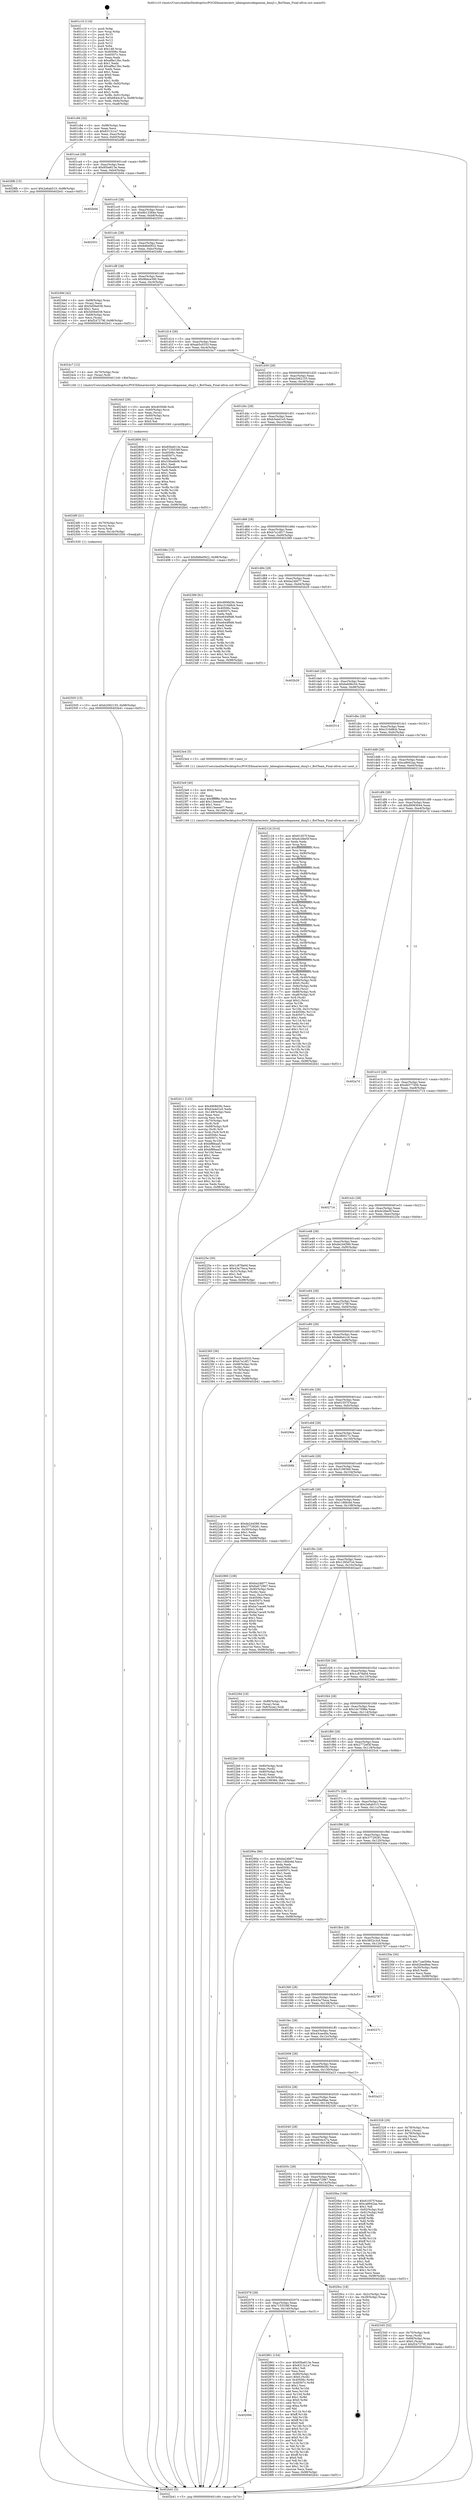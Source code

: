 digraph "0x401c10" {
  label = "0x401c10 (/mnt/c/Users/mathe/Desktop/tcc/POCII/binaries/extr_labenginecodegameai_dmq3.c_BotTeam_Final-ollvm.out::main(0))"
  labelloc = "t"
  node[shape=record]

  Entry [label="",width=0.3,height=0.3,shape=circle,fillcolor=black,style=filled]
  "0x401c84" [label="{
     0x401c84 [32]\l
     | [instrs]\l
     &nbsp;&nbsp;0x401c84 \<+6\>: mov -0x98(%rbp),%eax\l
     &nbsp;&nbsp;0x401c8a \<+2\>: mov %eax,%ecx\l
     &nbsp;&nbsp;0x401c8c \<+6\>: sub $0x8313c1a7,%ecx\l
     &nbsp;&nbsp;0x401c92 \<+6\>: mov %eax,-0xac(%rbp)\l
     &nbsp;&nbsp;0x401c98 \<+6\>: mov %ecx,-0xb0(%rbp)\l
     &nbsp;&nbsp;0x401c9e \<+6\>: je 00000000004028fb \<main+0xceb\>\l
  }"]
  "0x4028fb" [label="{
     0x4028fb [15]\l
     | [instrs]\l
     &nbsp;&nbsp;0x4028fb \<+10\>: movl $0x2a6ab515,-0x98(%rbp)\l
     &nbsp;&nbsp;0x402905 \<+5\>: jmp 0000000000402b41 \<main+0xf31\>\l
  }"]
  "0x401ca4" [label="{
     0x401ca4 [28]\l
     | [instrs]\l
     &nbsp;&nbsp;0x401ca4 \<+5\>: jmp 0000000000401ca9 \<main+0x99\>\l
     &nbsp;&nbsp;0x401ca9 \<+6\>: mov -0xac(%rbp),%eax\l
     &nbsp;&nbsp;0x401caf \<+5\>: sub $0x85be613e,%eax\l
     &nbsp;&nbsp;0x401cb4 \<+6\>: mov %eax,-0xb4(%rbp)\l
     &nbsp;&nbsp;0x401cba \<+6\>: je 0000000000402b0d \<main+0xefd\>\l
  }"]
  Exit [label="",width=0.3,height=0.3,shape=circle,fillcolor=black,style=filled,peripheries=2]
  "0x402b0d" [label="{
     0x402b0d\l
  }", style=dashed]
  "0x401cc0" [label="{
     0x401cc0 [28]\l
     | [instrs]\l
     &nbsp;&nbsp;0x401cc0 \<+5\>: jmp 0000000000401cc5 \<main+0xb5\>\l
     &nbsp;&nbsp;0x401cc5 \<+6\>: mov -0xac(%rbp),%eax\l
     &nbsp;&nbsp;0x401ccb \<+5\>: sub $0x8b13384e,%eax\l
     &nbsp;&nbsp;0x401cd0 \<+6\>: mov %eax,-0xb8(%rbp)\l
     &nbsp;&nbsp;0x401cd6 \<+6\>: je 0000000000402551 \<main+0x941\>\l
  }"]
  "0x402094" [label="{
     0x402094\l
  }", style=dashed]
  "0x402551" [label="{
     0x402551\l
  }", style=dashed]
  "0x401cdc" [label="{
     0x401cdc [28]\l
     | [instrs]\l
     &nbsp;&nbsp;0x401cdc \<+5\>: jmp 0000000000401ce1 \<main+0xd1\>\l
     &nbsp;&nbsp;0x401ce1 \<+6\>: mov -0xac(%rbp),%eax\l
     &nbsp;&nbsp;0x401ce7 \<+5\>: sub $0x8d6e0922,%eax\l
     &nbsp;&nbsp;0x401cec \<+6\>: mov %eax,-0xbc(%rbp)\l
     &nbsp;&nbsp;0x401cf2 \<+6\>: je 000000000040249d \<main+0x88d\>\l
  }"]
  "0x402861" [label="{
     0x402861 [154]\l
     | [instrs]\l
     &nbsp;&nbsp;0x402861 \<+5\>: mov $0x85be613e,%eax\l
     &nbsp;&nbsp;0x402866 \<+5\>: mov $0x8313c1a7,%ecx\l
     &nbsp;&nbsp;0x40286b \<+2\>: mov $0x1,%dl\l
     &nbsp;&nbsp;0x40286d \<+2\>: xor %esi,%esi\l
     &nbsp;&nbsp;0x40286f \<+7\>: mov -0x90(%rbp),%rdi\l
     &nbsp;&nbsp;0x402876 \<+6\>: movl $0x0,(%rdi)\l
     &nbsp;&nbsp;0x40287c \<+8\>: mov 0x40506c,%r8d\l
     &nbsp;&nbsp;0x402884 \<+8\>: mov 0x40507c,%r9d\l
     &nbsp;&nbsp;0x40288c \<+3\>: sub $0x1,%esi\l
     &nbsp;&nbsp;0x40288f \<+3\>: mov %r8d,%r10d\l
     &nbsp;&nbsp;0x402892 \<+3\>: add %esi,%r10d\l
     &nbsp;&nbsp;0x402895 \<+4\>: imul %r10d,%r8d\l
     &nbsp;&nbsp;0x402899 \<+4\>: and $0x1,%r8d\l
     &nbsp;&nbsp;0x40289d \<+4\>: cmp $0x0,%r8d\l
     &nbsp;&nbsp;0x4028a1 \<+4\>: sete %r11b\l
     &nbsp;&nbsp;0x4028a5 \<+4\>: cmp $0xa,%r9d\l
     &nbsp;&nbsp;0x4028a9 \<+3\>: setl %bl\l
     &nbsp;&nbsp;0x4028ac \<+3\>: mov %r11b,%r14b\l
     &nbsp;&nbsp;0x4028af \<+4\>: xor $0xff,%r14b\l
     &nbsp;&nbsp;0x4028b3 \<+3\>: mov %bl,%r15b\l
     &nbsp;&nbsp;0x4028b6 \<+4\>: xor $0xff,%r15b\l
     &nbsp;&nbsp;0x4028ba \<+3\>: xor $0x0,%dl\l
     &nbsp;&nbsp;0x4028bd \<+3\>: mov %r14b,%r12b\l
     &nbsp;&nbsp;0x4028c0 \<+4\>: and $0x0,%r12b\l
     &nbsp;&nbsp;0x4028c4 \<+3\>: and %dl,%r11b\l
     &nbsp;&nbsp;0x4028c7 \<+3\>: mov %r15b,%r13b\l
     &nbsp;&nbsp;0x4028ca \<+4\>: and $0x0,%r13b\l
     &nbsp;&nbsp;0x4028ce \<+2\>: and %dl,%bl\l
     &nbsp;&nbsp;0x4028d0 \<+3\>: or %r11b,%r12b\l
     &nbsp;&nbsp;0x4028d3 \<+3\>: or %bl,%r13b\l
     &nbsp;&nbsp;0x4028d6 \<+3\>: xor %r13b,%r12b\l
     &nbsp;&nbsp;0x4028d9 \<+3\>: or %r15b,%r14b\l
     &nbsp;&nbsp;0x4028dc \<+4\>: xor $0xff,%r14b\l
     &nbsp;&nbsp;0x4028e0 \<+3\>: or $0x0,%dl\l
     &nbsp;&nbsp;0x4028e3 \<+3\>: and %dl,%r14b\l
     &nbsp;&nbsp;0x4028e6 \<+3\>: or %r14b,%r12b\l
     &nbsp;&nbsp;0x4028e9 \<+4\>: test $0x1,%r12b\l
     &nbsp;&nbsp;0x4028ed \<+3\>: cmovne %ecx,%eax\l
     &nbsp;&nbsp;0x4028f0 \<+6\>: mov %eax,-0x98(%rbp)\l
     &nbsp;&nbsp;0x4028f6 \<+5\>: jmp 0000000000402b41 \<main+0xf31\>\l
  }"]
  "0x40249d" [label="{
     0x40249d [42]\l
     | [instrs]\l
     &nbsp;&nbsp;0x40249d \<+4\>: mov -0x68(%rbp),%rax\l
     &nbsp;&nbsp;0x4024a1 \<+2\>: mov (%rax),%ecx\l
     &nbsp;&nbsp;0x4024a3 \<+6\>: add $0x5d56e038,%ecx\l
     &nbsp;&nbsp;0x4024a9 \<+3\>: add $0x1,%ecx\l
     &nbsp;&nbsp;0x4024ac \<+6\>: sub $0x5d56e038,%ecx\l
     &nbsp;&nbsp;0x4024b2 \<+4\>: mov -0x68(%rbp),%rax\l
     &nbsp;&nbsp;0x4024b6 \<+2\>: mov %ecx,(%rax)\l
     &nbsp;&nbsp;0x4024b8 \<+10\>: movl $0xf247279f,-0x98(%rbp)\l
     &nbsp;&nbsp;0x4024c2 \<+5\>: jmp 0000000000402b41 \<main+0xf31\>\l
  }"]
  "0x401cf8" [label="{
     0x401cf8 [28]\l
     | [instrs]\l
     &nbsp;&nbsp;0x401cf8 \<+5\>: jmp 0000000000401cfd \<main+0xed\>\l
     &nbsp;&nbsp;0x401cfd \<+6\>: mov -0xac(%rbp),%eax\l
     &nbsp;&nbsp;0x401d03 \<+5\>: sub $0x9bbce390,%eax\l
     &nbsp;&nbsp;0x401d08 \<+6\>: mov %eax,-0xc0(%rbp)\l
     &nbsp;&nbsp;0x401d0e \<+6\>: je 000000000040267c \<main+0xa6c\>\l
  }"]
  "0x402078" [label="{
     0x402078 [28]\l
     | [instrs]\l
     &nbsp;&nbsp;0x402078 \<+5\>: jmp 000000000040207d \<main+0x46d\>\l
     &nbsp;&nbsp;0x40207d \<+6\>: mov -0xac(%rbp),%eax\l
     &nbsp;&nbsp;0x402083 \<+5\>: sub $0x7155538f,%eax\l
     &nbsp;&nbsp;0x402088 \<+6\>: mov %eax,-0x140(%rbp)\l
     &nbsp;&nbsp;0x40208e \<+6\>: je 0000000000402861 \<main+0xc51\>\l
  }"]
  "0x40267c" [label="{
     0x40267c\l
  }", style=dashed]
  "0x401d14" [label="{
     0x401d14 [28]\l
     | [instrs]\l
     &nbsp;&nbsp;0x401d14 \<+5\>: jmp 0000000000401d19 \<main+0x109\>\l
     &nbsp;&nbsp;0x401d19 \<+6\>: mov -0xac(%rbp),%eax\l
     &nbsp;&nbsp;0x401d1f \<+5\>: sub $0xab5c0333,%eax\l
     &nbsp;&nbsp;0x401d24 \<+6\>: mov %eax,-0xc4(%rbp)\l
     &nbsp;&nbsp;0x401d2a \<+6\>: je 00000000004024c7 \<main+0x8b7\>\l
  }"]
  "0x4029cc" [label="{
     0x4029cc [18]\l
     | [instrs]\l
     &nbsp;&nbsp;0x4029cc \<+3\>: mov -0x2c(%rbp),%eax\l
     &nbsp;&nbsp;0x4029cf \<+4\>: lea -0x28(%rbp),%rsp\l
     &nbsp;&nbsp;0x4029d3 \<+1\>: pop %rbx\l
     &nbsp;&nbsp;0x4029d4 \<+2\>: pop %r12\l
     &nbsp;&nbsp;0x4029d6 \<+2\>: pop %r13\l
     &nbsp;&nbsp;0x4029d8 \<+2\>: pop %r14\l
     &nbsp;&nbsp;0x4029da \<+2\>: pop %r15\l
     &nbsp;&nbsp;0x4029dc \<+1\>: pop %rbp\l
     &nbsp;&nbsp;0x4029dd \<+1\>: ret\l
  }"]
  "0x4024c7" [label="{
     0x4024c7 [12]\l
     | [instrs]\l
     &nbsp;&nbsp;0x4024c7 \<+4\>: mov -0x70(%rbp),%rax\l
     &nbsp;&nbsp;0x4024cb \<+3\>: mov (%rax),%rdi\l
     &nbsp;&nbsp;0x4024ce \<+5\>: call 0000000000401240 \<BotTeam\>\l
     | [calls]\l
     &nbsp;&nbsp;0x401240 \{1\} (/mnt/c/Users/mathe/Desktop/tcc/POCII/binaries/extr_labenginecodegameai_dmq3.c_BotTeam_Final-ollvm.out::BotTeam)\l
  }"]
  "0x401d30" [label="{
     0x401d30 [28]\l
     | [instrs]\l
     &nbsp;&nbsp;0x401d30 \<+5\>: jmp 0000000000401d35 \<main+0x125\>\l
     &nbsp;&nbsp;0x401d35 \<+6\>: mov -0xac(%rbp),%eax\l
     &nbsp;&nbsp;0x401d3b \<+5\>: sub $0xb2062155,%eax\l
     &nbsp;&nbsp;0x401d40 \<+6\>: mov %eax,-0xc8(%rbp)\l
     &nbsp;&nbsp;0x401d46 \<+6\>: je 0000000000402806 \<main+0xbf6\>\l
  }"]
  "0x402505" [label="{
     0x402505 [15]\l
     | [instrs]\l
     &nbsp;&nbsp;0x402505 \<+10\>: movl $0xb2062155,-0x98(%rbp)\l
     &nbsp;&nbsp;0x40250f \<+5\>: jmp 0000000000402b41 \<main+0xf31\>\l
  }"]
  "0x402806" [label="{
     0x402806 [91]\l
     | [instrs]\l
     &nbsp;&nbsp;0x402806 \<+5\>: mov $0x85be613e,%eax\l
     &nbsp;&nbsp;0x40280b \<+5\>: mov $0x7155538f,%ecx\l
     &nbsp;&nbsp;0x402810 \<+7\>: mov 0x40506c,%edx\l
     &nbsp;&nbsp;0x402817 \<+7\>: mov 0x40507c,%esi\l
     &nbsp;&nbsp;0x40281e \<+2\>: mov %edx,%edi\l
     &nbsp;&nbsp;0x402820 \<+6\>: add $0x336a4b06,%edi\l
     &nbsp;&nbsp;0x402826 \<+3\>: sub $0x1,%edi\l
     &nbsp;&nbsp;0x402829 \<+6\>: sub $0x336a4b06,%edi\l
     &nbsp;&nbsp;0x40282f \<+3\>: imul %edi,%edx\l
     &nbsp;&nbsp;0x402832 \<+3\>: and $0x1,%edx\l
     &nbsp;&nbsp;0x402835 \<+3\>: cmp $0x0,%edx\l
     &nbsp;&nbsp;0x402838 \<+4\>: sete %r8b\l
     &nbsp;&nbsp;0x40283c \<+3\>: cmp $0xa,%esi\l
     &nbsp;&nbsp;0x40283f \<+4\>: setl %r9b\l
     &nbsp;&nbsp;0x402843 \<+3\>: mov %r8b,%r10b\l
     &nbsp;&nbsp;0x402846 \<+3\>: and %r9b,%r10b\l
     &nbsp;&nbsp;0x402849 \<+3\>: xor %r9b,%r8b\l
     &nbsp;&nbsp;0x40284c \<+3\>: or %r8b,%r10b\l
     &nbsp;&nbsp;0x40284f \<+4\>: test $0x1,%r10b\l
     &nbsp;&nbsp;0x402853 \<+3\>: cmovne %ecx,%eax\l
     &nbsp;&nbsp;0x402856 \<+6\>: mov %eax,-0x98(%rbp)\l
     &nbsp;&nbsp;0x40285c \<+5\>: jmp 0000000000402b41 \<main+0xf31\>\l
  }"]
  "0x401d4c" [label="{
     0x401d4c [28]\l
     | [instrs]\l
     &nbsp;&nbsp;0x401d4c \<+5\>: jmp 0000000000401d51 \<main+0x141\>\l
     &nbsp;&nbsp;0x401d51 \<+6\>: mov -0xac(%rbp),%eax\l
     &nbsp;&nbsp;0x401d57 \<+5\>: sub $0xb3a4d1e5,%eax\l
     &nbsp;&nbsp;0x401d5c \<+6\>: mov %eax,-0xcc(%rbp)\l
     &nbsp;&nbsp;0x401d62 \<+6\>: je 000000000040248e \<main+0x87e\>\l
  }"]
  "0x4024f0" [label="{
     0x4024f0 [21]\l
     | [instrs]\l
     &nbsp;&nbsp;0x4024f0 \<+4\>: mov -0x70(%rbp),%rcx\l
     &nbsp;&nbsp;0x4024f4 \<+3\>: mov (%rcx),%rcx\l
     &nbsp;&nbsp;0x4024f7 \<+3\>: mov %rcx,%rdi\l
     &nbsp;&nbsp;0x4024fa \<+6\>: mov %eax,-0x14c(%rbp)\l
     &nbsp;&nbsp;0x402500 \<+5\>: call 0000000000401030 \<free@plt\>\l
     | [calls]\l
     &nbsp;&nbsp;0x401030 \{1\} (unknown)\l
  }"]
  "0x40248e" [label="{
     0x40248e [15]\l
     | [instrs]\l
     &nbsp;&nbsp;0x40248e \<+10\>: movl $0x8d6e0922,-0x98(%rbp)\l
     &nbsp;&nbsp;0x402498 \<+5\>: jmp 0000000000402b41 \<main+0xf31\>\l
  }"]
  "0x401d68" [label="{
     0x401d68 [28]\l
     | [instrs]\l
     &nbsp;&nbsp;0x401d68 \<+5\>: jmp 0000000000401d6d \<main+0x15d\>\l
     &nbsp;&nbsp;0x401d6d \<+6\>: mov -0xac(%rbp),%eax\l
     &nbsp;&nbsp;0x401d73 \<+5\>: sub $0xb7a1df17,%eax\l
     &nbsp;&nbsp;0x401d78 \<+6\>: mov %eax,-0xd0(%rbp)\l
     &nbsp;&nbsp;0x401d7e \<+6\>: je 0000000000402389 \<main+0x779\>\l
  }"]
  "0x4024d3" [label="{
     0x4024d3 [29]\l
     | [instrs]\l
     &nbsp;&nbsp;0x4024d3 \<+10\>: movabs $0x4030d6,%rdi\l
     &nbsp;&nbsp;0x4024dd \<+4\>: mov -0x60(%rbp),%rcx\l
     &nbsp;&nbsp;0x4024e1 \<+2\>: mov %eax,(%rcx)\l
     &nbsp;&nbsp;0x4024e3 \<+4\>: mov -0x60(%rbp),%rcx\l
     &nbsp;&nbsp;0x4024e7 \<+2\>: mov (%rcx),%esi\l
     &nbsp;&nbsp;0x4024e9 \<+2\>: mov $0x0,%al\l
     &nbsp;&nbsp;0x4024eb \<+5\>: call 0000000000401040 \<printf@plt\>\l
     | [calls]\l
     &nbsp;&nbsp;0x401040 \{1\} (unknown)\l
  }"]
  "0x402389" [label="{
     0x402389 [91]\l
     | [instrs]\l
     &nbsp;&nbsp;0x402389 \<+5\>: mov $0x4908d3fc,%eax\l
     &nbsp;&nbsp;0x40238e \<+5\>: mov $0xc316d8cb,%ecx\l
     &nbsp;&nbsp;0x402393 \<+7\>: mov 0x40506c,%edx\l
     &nbsp;&nbsp;0x40239a \<+7\>: mov 0x40507c,%esi\l
     &nbsp;&nbsp;0x4023a1 \<+2\>: mov %edx,%edi\l
     &nbsp;&nbsp;0x4023a3 \<+6\>: sub $0xe644f9d6,%edi\l
     &nbsp;&nbsp;0x4023a9 \<+3\>: sub $0x1,%edi\l
     &nbsp;&nbsp;0x4023ac \<+6\>: add $0xe644f9d6,%edi\l
     &nbsp;&nbsp;0x4023b2 \<+3\>: imul %edi,%edx\l
     &nbsp;&nbsp;0x4023b5 \<+3\>: and $0x1,%edx\l
     &nbsp;&nbsp;0x4023b8 \<+3\>: cmp $0x0,%edx\l
     &nbsp;&nbsp;0x4023bb \<+4\>: sete %r8b\l
     &nbsp;&nbsp;0x4023bf \<+3\>: cmp $0xa,%esi\l
     &nbsp;&nbsp;0x4023c2 \<+4\>: setl %r9b\l
     &nbsp;&nbsp;0x4023c6 \<+3\>: mov %r8b,%r10b\l
     &nbsp;&nbsp;0x4023c9 \<+3\>: and %r9b,%r10b\l
     &nbsp;&nbsp;0x4023cc \<+3\>: xor %r9b,%r8b\l
     &nbsp;&nbsp;0x4023cf \<+3\>: or %r8b,%r10b\l
     &nbsp;&nbsp;0x4023d2 \<+4\>: test $0x1,%r10b\l
     &nbsp;&nbsp;0x4023d6 \<+3\>: cmovne %ecx,%eax\l
     &nbsp;&nbsp;0x4023d9 \<+6\>: mov %eax,-0x98(%rbp)\l
     &nbsp;&nbsp;0x4023df \<+5\>: jmp 0000000000402b41 \<main+0xf31\>\l
  }"]
  "0x401d84" [label="{
     0x401d84 [28]\l
     | [instrs]\l
     &nbsp;&nbsp;0x401d84 \<+5\>: jmp 0000000000401d89 \<main+0x179\>\l
     &nbsp;&nbsp;0x401d89 \<+6\>: mov -0xac(%rbp),%eax\l
     &nbsp;&nbsp;0x401d8f \<+5\>: sub $0xba24fd77,%eax\l
     &nbsp;&nbsp;0x401d94 \<+6\>: mov %eax,-0xd4(%rbp)\l
     &nbsp;&nbsp;0x401d9a \<+6\>: je 0000000000402b29 \<main+0xf19\>\l
  }"]
  "0x402411" [label="{
     0x402411 [125]\l
     | [instrs]\l
     &nbsp;&nbsp;0x402411 \<+5\>: mov $0x4908d3fc,%ecx\l
     &nbsp;&nbsp;0x402416 \<+5\>: mov $0xb3a4d1e5,%edx\l
     &nbsp;&nbsp;0x40241b \<+6\>: mov -0x148(%rbp),%esi\l
     &nbsp;&nbsp;0x402421 \<+3\>: imul %eax,%esi\l
     &nbsp;&nbsp;0x402424 \<+3\>: movslq %esi,%rdi\l
     &nbsp;&nbsp;0x402427 \<+4\>: mov -0x70(%rbp),%r8\l
     &nbsp;&nbsp;0x40242b \<+3\>: mov (%r8),%r8\l
     &nbsp;&nbsp;0x40242e \<+4\>: mov -0x68(%rbp),%r9\l
     &nbsp;&nbsp;0x402432 \<+3\>: movslq (%r9),%r9\l
     &nbsp;&nbsp;0x402435 \<+4\>: mov %rdi,(%r8,%r9,8)\l
     &nbsp;&nbsp;0x402439 \<+7\>: mov 0x40506c,%eax\l
     &nbsp;&nbsp;0x402440 \<+7\>: mov 0x40507c,%esi\l
     &nbsp;&nbsp;0x402447 \<+3\>: mov %eax,%r10d\l
     &nbsp;&nbsp;0x40244a \<+7\>: sub $0xbf8feaa5,%r10d\l
     &nbsp;&nbsp;0x402451 \<+4\>: sub $0x1,%r10d\l
     &nbsp;&nbsp;0x402455 \<+7\>: add $0xbf8feaa5,%r10d\l
     &nbsp;&nbsp;0x40245c \<+4\>: imul %r10d,%eax\l
     &nbsp;&nbsp;0x402460 \<+3\>: and $0x1,%eax\l
     &nbsp;&nbsp;0x402463 \<+3\>: cmp $0x0,%eax\l
     &nbsp;&nbsp;0x402466 \<+4\>: sete %r11b\l
     &nbsp;&nbsp;0x40246a \<+3\>: cmp $0xa,%esi\l
     &nbsp;&nbsp;0x40246d \<+3\>: setl %bl\l
     &nbsp;&nbsp;0x402470 \<+3\>: mov %r11b,%r14b\l
     &nbsp;&nbsp;0x402473 \<+3\>: and %bl,%r14b\l
     &nbsp;&nbsp;0x402476 \<+3\>: xor %bl,%r11b\l
     &nbsp;&nbsp;0x402479 \<+3\>: or %r11b,%r14b\l
     &nbsp;&nbsp;0x40247c \<+4\>: test $0x1,%r14b\l
     &nbsp;&nbsp;0x402480 \<+3\>: cmovne %edx,%ecx\l
     &nbsp;&nbsp;0x402483 \<+6\>: mov %ecx,-0x98(%rbp)\l
     &nbsp;&nbsp;0x402489 \<+5\>: jmp 0000000000402b41 \<main+0xf31\>\l
  }"]
  "0x402b29" [label="{
     0x402b29\l
  }", style=dashed]
  "0x401da0" [label="{
     0x401da0 [28]\l
     | [instrs]\l
     &nbsp;&nbsp;0x401da0 \<+5\>: jmp 0000000000401da5 \<main+0x195\>\l
     &nbsp;&nbsp;0x401da5 \<+6\>: mov -0xac(%rbp),%eax\l
     &nbsp;&nbsp;0x401dab \<+5\>: sub $0xbeb96c54,%eax\l
     &nbsp;&nbsp;0x401db0 \<+6\>: mov %eax,-0xd8(%rbp)\l
     &nbsp;&nbsp;0x401db6 \<+6\>: je 0000000000402514 \<main+0x904\>\l
  }"]
  "0x4023e9" [label="{
     0x4023e9 [40]\l
     | [instrs]\l
     &nbsp;&nbsp;0x4023e9 \<+5\>: mov $0x2,%ecx\l
     &nbsp;&nbsp;0x4023ee \<+1\>: cltd\l
     &nbsp;&nbsp;0x4023ef \<+2\>: idiv %ecx\l
     &nbsp;&nbsp;0x4023f1 \<+6\>: imul $0xfffffffe,%edx,%ecx\l
     &nbsp;&nbsp;0x4023f7 \<+6\>: add $0x13eeee07,%ecx\l
     &nbsp;&nbsp;0x4023fd \<+3\>: add $0x1,%ecx\l
     &nbsp;&nbsp;0x402400 \<+6\>: sub $0x13eeee07,%ecx\l
     &nbsp;&nbsp;0x402406 \<+6\>: mov %ecx,-0x148(%rbp)\l
     &nbsp;&nbsp;0x40240c \<+5\>: call 0000000000401160 \<next_i\>\l
     | [calls]\l
     &nbsp;&nbsp;0x401160 \{1\} (/mnt/c/Users/mathe/Desktop/tcc/POCII/binaries/extr_labenginecodegameai_dmq3.c_BotTeam_Final-ollvm.out::next_i)\l
  }"]
  "0x402514" [label="{
     0x402514\l
  }", style=dashed]
  "0x401dbc" [label="{
     0x401dbc [28]\l
     | [instrs]\l
     &nbsp;&nbsp;0x401dbc \<+5\>: jmp 0000000000401dc1 \<main+0x1b1\>\l
     &nbsp;&nbsp;0x401dc1 \<+6\>: mov -0xac(%rbp),%eax\l
     &nbsp;&nbsp;0x401dc7 \<+5\>: sub $0xc316d8cb,%eax\l
     &nbsp;&nbsp;0x401dcc \<+6\>: mov %eax,-0xdc(%rbp)\l
     &nbsp;&nbsp;0x401dd2 \<+6\>: je 00000000004023e4 \<main+0x7d4\>\l
  }"]
  "0x402345" [label="{
     0x402345 [32]\l
     | [instrs]\l
     &nbsp;&nbsp;0x402345 \<+4\>: mov -0x70(%rbp),%rdi\l
     &nbsp;&nbsp;0x402349 \<+3\>: mov %rax,(%rdi)\l
     &nbsp;&nbsp;0x40234c \<+4\>: mov -0x68(%rbp),%rax\l
     &nbsp;&nbsp;0x402350 \<+6\>: movl $0x0,(%rax)\l
     &nbsp;&nbsp;0x402356 \<+10\>: movl $0xf247279f,-0x98(%rbp)\l
     &nbsp;&nbsp;0x402360 \<+5\>: jmp 0000000000402b41 \<main+0xf31\>\l
  }"]
  "0x4023e4" [label="{
     0x4023e4 [5]\l
     | [instrs]\l
     &nbsp;&nbsp;0x4023e4 \<+5\>: call 0000000000401160 \<next_i\>\l
     | [calls]\l
     &nbsp;&nbsp;0x401160 \{1\} (/mnt/c/Users/mathe/Desktop/tcc/POCII/binaries/extr_labenginecodegameai_dmq3.c_BotTeam_Final-ollvm.out::next_i)\l
  }"]
  "0x401dd8" [label="{
     0x401dd8 [28]\l
     | [instrs]\l
     &nbsp;&nbsp;0x401dd8 \<+5\>: jmp 0000000000401ddd \<main+0x1cd\>\l
     &nbsp;&nbsp;0x401ddd \<+6\>: mov -0xac(%rbp),%eax\l
     &nbsp;&nbsp;0x401de3 \<+5\>: sub $0xca8942aa,%eax\l
     &nbsp;&nbsp;0x401de8 \<+6\>: mov %eax,-0xe0(%rbp)\l
     &nbsp;&nbsp;0x401dee \<+6\>: je 0000000000402124 \<main+0x514\>\l
  }"]
  "0x4022b0" [label="{
     0x4022b0 [30]\l
     | [instrs]\l
     &nbsp;&nbsp;0x4022b0 \<+4\>: mov -0x80(%rbp),%rdi\l
     &nbsp;&nbsp;0x4022b4 \<+2\>: mov %eax,(%rdi)\l
     &nbsp;&nbsp;0x4022b6 \<+4\>: mov -0x80(%rbp),%rdi\l
     &nbsp;&nbsp;0x4022ba \<+2\>: mov (%rdi),%eax\l
     &nbsp;&nbsp;0x4022bc \<+3\>: mov %eax,-0x30(%rbp)\l
     &nbsp;&nbsp;0x4022bf \<+10\>: movl $0x5199366,-0x98(%rbp)\l
     &nbsp;&nbsp;0x4022c9 \<+5\>: jmp 0000000000402b41 \<main+0xf31\>\l
  }"]
  "0x402124" [label="{
     0x402124 [314]\l
     | [instrs]\l
     &nbsp;&nbsp;0x402124 \<+5\>: mov $0x61057f,%eax\l
     &nbsp;&nbsp;0x402129 \<+5\>: mov $0xdc2fee5f,%ecx\l
     &nbsp;&nbsp;0x40212e \<+2\>: xor %edx,%edx\l
     &nbsp;&nbsp;0x402130 \<+3\>: mov %rsp,%rsi\l
     &nbsp;&nbsp;0x402133 \<+4\>: add $0xfffffffffffffff0,%rsi\l
     &nbsp;&nbsp;0x402137 \<+3\>: mov %rsi,%rsp\l
     &nbsp;&nbsp;0x40213a \<+7\>: mov %rsi,-0x90(%rbp)\l
     &nbsp;&nbsp;0x402141 \<+3\>: mov %rsp,%rsi\l
     &nbsp;&nbsp;0x402144 \<+4\>: add $0xfffffffffffffff0,%rsi\l
     &nbsp;&nbsp;0x402148 \<+3\>: mov %rsi,%rsp\l
     &nbsp;&nbsp;0x40214b \<+3\>: mov %rsp,%rdi\l
     &nbsp;&nbsp;0x40214e \<+4\>: add $0xfffffffffffffff0,%rdi\l
     &nbsp;&nbsp;0x402152 \<+3\>: mov %rdi,%rsp\l
     &nbsp;&nbsp;0x402155 \<+7\>: mov %rdi,-0x88(%rbp)\l
     &nbsp;&nbsp;0x40215c \<+3\>: mov %rsp,%rdi\l
     &nbsp;&nbsp;0x40215f \<+4\>: add $0xfffffffffffffff0,%rdi\l
     &nbsp;&nbsp;0x402163 \<+3\>: mov %rdi,%rsp\l
     &nbsp;&nbsp;0x402166 \<+4\>: mov %rdi,-0x80(%rbp)\l
     &nbsp;&nbsp;0x40216a \<+3\>: mov %rsp,%rdi\l
     &nbsp;&nbsp;0x40216d \<+4\>: add $0xfffffffffffffff0,%rdi\l
     &nbsp;&nbsp;0x402171 \<+3\>: mov %rdi,%rsp\l
     &nbsp;&nbsp;0x402174 \<+4\>: mov %rdi,-0x78(%rbp)\l
     &nbsp;&nbsp;0x402178 \<+3\>: mov %rsp,%rdi\l
     &nbsp;&nbsp;0x40217b \<+4\>: add $0xfffffffffffffff0,%rdi\l
     &nbsp;&nbsp;0x40217f \<+3\>: mov %rdi,%rsp\l
     &nbsp;&nbsp;0x402182 \<+4\>: mov %rdi,-0x70(%rbp)\l
     &nbsp;&nbsp;0x402186 \<+3\>: mov %rsp,%rdi\l
     &nbsp;&nbsp;0x402189 \<+4\>: add $0xfffffffffffffff0,%rdi\l
     &nbsp;&nbsp;0x40218d \<+3\>: mov %rdi,%rsp\l
     &nbsp;&nbsp;0x402190 \<+4\>: mov %rdi,-0x68(%rbp)\l
     &nbsp;&nbsp;0x402194 \<+3\>: mov %rsp,%rdi\l
     &nbsp;&nbsp;0x402197 \<+4\>: add $0xfffffffffffffff0,%rdi\l
     &nbsp;&nbsp;0x40219b \<+3\>: mov %rdi,%rsp\l
     &nbsp;&nbsp;0x40219e \<+4\>: mov %rdi,-0x60(%rbp)\l
     &nbsp;&nbsp;0x4021a2 \<+3\>: mov %rsp,%rdi\l
     &nbsp;&nbsp;0x4021a5 \<+4\>: add $0xfffffffffffffff0,%rdi\l
     &nbsp;&nbsp;0x4021a9 \<+3\>: mov %rdi,%rsp\l
     &nbsp;&nbsp;0x4021ac \<+4\>: mov %rdi,-0x58(%rbp)\l
     &nbsp;&nbsp;0x4021b0 \<+3\>: mov %rsp,%rdi\l
     &nbsp;&nbsp;0x4021b3 \<+4\>: add $0xfffffffffffffff0,%rdi\l
     &nbsp;&nbsp;0x4021b7 \<+3\>: mov %rdi,%rsp\l
     &nbsp;&nbsp;0x4021ba \<+4\>: mov %rdi,-0x50(%rbp)\l
     &nbsp;&nbsp;0x4021be \<+3\>: mov %rsp,%rdi\l
     &nbsp;&nbsp;0x4021c1 \<+4\>: add $0xfffffffffffffff0,%rdi\l
     &nbsp;&nbsp;0x4021c5 \<+3\>: mov %rdi,%rsp\l
     &nbsp;&nbsp;0x4021c8 \<+4\>: mov %rdi,-0x48(%rbp)\l
     &nbsp;&nbsp;0x4021cc \<+3\>: mov %rsp,%rdi\l
     &nbsp;&nbsp;0x4021cf \<+4\>: add $0xfffffffffffffff0,%rdi\l
     &nbsp;&nbsp;0x4021d3 \<+3\>: mov %rdi,%rsp\l
     &nbsp;&nbsp;0x4021d6 \<+4\>: mov %rdi,-0x40(%rbp)\l
     &nbsp;&nbsp;0x4021da \<+7\>: mov -0x90(%rbp),%rdi\l
     &nbsp;&nbsp;0x4021e1 \<+6\>: movl $0x0,(%rdi)\l
     &nbsp;&nbsp;0x4021e7 \<+7\>: mov -0x9c(%rbp),%r8d\l
     &nbsp;&nbsp;0x4021ee \<+3\>: mov %r8d,(%rsi)\l
     &nbsp;&nbsp;0x4021f1 \<+7\>: mov -0x88(%rbp),%rdi\l
     &nbsp;&nbsp;0x4021f8 \<+7\>: mov -0xa8(%rbp),%r9\l
     &nbsp;&nbsp;0x4021ff \<+3\>: mov %r9,(%rdi)\l
     &nbsp;&nbsp;0x402202 \<+3\>: cmpl $0x2,(%rsi)\l
     &nbsp;&nbsp;0x402205 \<+4\>: setne %r10b\l
     &nbsp;&nbsp;0x402209 \<+4\>: and $0x1,%r10b\l
     &nbsp;&nbsp;0x40220d \<+4\>: mov %r10b,-0x31(%rbp)\l
     &nbsp;&nbsp;0x402211 \<+8\>: mov 0x40506c,%r11d\l
     &nbsp;&nbsp;0x402219 \<+7\>: mov 0x40507c,%ebx\l
     &nbsp;&nbsp;0x402220 \<+3\>: sub $0x1,%edx\l
     &nbsp;&nbsp;0x402223 \<+3\>: mov %r11d,%r14d\l
     &nbsp;&nbsp;0x402226 \<+3\>: add %edx,%r14d\l
     &nbsp;&nbsp;0x402229 \<+4\>: imul %r14d,%r11d\l
     &nbsp;&nbsp;0x40222d \<+4\>: and $0x1,%r11d\l
     &nbsp;&nbsp;0x402231 \<+4\>: cmp $0x0,%r11d\l
     &nbsp;&nbsp;0x402235 \<+4\>: sete %r10b\l
     &nbsp;&nbsp;0x402239 \<+3\>: cmp $0xa,%ebx\l
     &nbsp;&nbsp;0x40223c \<+4\>: setl %r15b\l
     &nbsp;&nbsp;0x402240 \<+3\>: mov %r10b,%r12b\l
     &nbsp;&nbsp;0x402243 \<+3\>: and %r15b,%r12b\l
     &nbsp;&nbsp;0x402246 \<+3\>: xor %r15b,%r10b\l
     &nbsp;&nbsp;0x402249 \<+3\>: or %r10b,%r12b\l
     &nbsp;&nbsp;0x40224c \<+4\>: test $0x1,%r12b\l
     &nbsp;&nbsp;0x402250 \<+3\>: cmovne %ecx,%eax\l
     &nbsp;&nbsp;0x402253 \<+6\>: mov %eax,-0x98(%rbp)\l
     &nbsp;&nbsp;0x402259 \<+5\>: jmp 0000000000402b41 \<main+0xf31\>\l
  }"]
  "0x401df4" [label="{
     0x401df4 [28]\l
     | [instrs]\l
     &nbsp;&nbsp;0x401df4 \<+5\>: jmp 0000000000401df9 \<main+0x1e9\>\l
     &nbsp;&nbsp;0x401df9 \<+6\>: mov -0xac(%rbp),%eax\l
     &nbsp;&nbsp;0x401dff \<+5\>: sub $0xd9083644,%eax\l
     &nbsp;&nbsp;0x401e04 \<+6\>: mov %eax,-0xe4(%rbp)\l
     &nbsp;&nbsp;0x401e0a \<+6\>: je 0000000000402a7d \<main+0xe6d\>\l
  }"]
  "0x401c10" [label="{
     0x401c10 [116]\l
     | [instrs]\l
     &nbsp;&nbsp;0x401c10 \<+1\>: push %rbp\l
     &nbsp;&nbsp;0x401c11 \<+3\>: mov %rsp,%rbp\l
     &nbsp;&nbsp;0x401c14 \<+2\>: push %r15\l
     &nbsp;&nbsp;0x401c16 \<+2\>: push %r14\l
     &nbsp;&nbsp;0x401c18 \<+2\>: push %r13\l
     &nbsp;&nbsp;0x401c1a \<+2\>: push %r12\l
     &nbsp;&nbsp;0x401c1c \<+1\>: push %rbx\l
     &nbsp;&nbsp;0x401c1d \<+7\>: sub $0x148,%rsp\l
     &nbsp;&nbsp;0x401c24 \<+7\>: mov 0x40506c,%eax\l
     &nbsp;&nbsp;0x401c2b \<+7\>: mov 0x40507c,%ecx\l
     &nbsp;&nbsp;0x401c32 \<+2\>: mov %eax,%edx\l
     &nbsp;&nbsp;0x401c34 \<+6\>: sub $0xaf8a13bc,%edx\l
     &nbsp;&nbsp;0x401c3a \<+3\>: sub $0x1,%edx\l
     &nbsp;&nbsp;0x401c3d \<+6\>: add $0xaf8a13bc,%edx\l
     &nbsp;&nbsp;0x401c43 \<+3\>: imul %edx,%eax\l
     &nbsp;&nbsp;0x401c46 \<+3\>: and $0x1,%eax\l
     &nbsp;&nbsp;0x401c49 \<+3\>: cmp $0x0,%eax\l
     &nbsp;&nbsp;0x401c4c \<+4\>: sete %r8b\l
     &nbsp;&nbsp;0x401c50 \<+4\>: and $0x1,%r8b\l
     &nbsp;&nbsp;0x401c54 \<+7\>: mov %r8b,-0x92(%rbp)\l
     &nbsp;&nbsp;0x401c5b \<+3\>: cmp $0xa,%ecx\l
     &nbsp;&nbsp;0x401c5e \<+4\>: setl %r8b\l
     &nbsp;&nbsp;0x401c62 \<+4\>: and $0x1,%r8b\l
     &nbsp;&nbsp;0x401c66 \<+7\>: mov %r8b,-0x91(%rbp)\l
     &nbsp;&nbsp;0x401c6d \<+10\>: movl $0x6844c47a,-0x98(%rbp)\l
     &nbsp;&nbsp;0x401c77 \<+6\>: mov %edi,-0x9c(%rbp)\l
     &nbsp;&nbsp;0x401c7d \<+7\>: mov %rsi,-0xa8(%rbp)\l
  }"]
  "0x402a7d" [label="{
     0x402a7d\l
  }", style=dashed]
  "0x401e10" [label="{
     0x401e10 [28]\l
     | [instrs]\l
     &nbsp;&nbsp;0x401e10 \<+5\>: jmp 0000000000401e15 \<main+0x205\>\l
     &nbsp;&nbsp;0x401e15 \<+6\>: mov -0xac(%rbp),%eax\l
     &nbsp;&nbsp;0x401e1b \<+5\>: sub $0xdb577d56,%eax\l
     &nbsp;&nbsp;0x401e20 \<+6\>: mov %eax,-0xe8(%rbp)\l
     &nbsp;&nbsp;0x401e26 \<+6\>: je 0000000000402714 \<main+0xb04\>\l
  }"]
  "0x402b41" [label="{
     0x402b41 [5]\l
     | [instrs]\l
     &nbsp;&nbsp;0x402b41 \<+5\>: jmp 0000000000401c84 \<main+0x74\>\l
  }"]
  "0x402714" [label="{
     0x402714\l
  }", style=dashed]
  "0x401e2c" [label="{
     0x401e2c [28]\l
     | [instrs]\l
     &nbsp;&nbsp;0x401e2c \<+5\>: jmp 0000000000401e31 \<main+0x221\>\l
     &nbsp;&nbsp;0x401e31 \<+6\>: mov -0xac(%rbp),%eax\l
     &nbsp;&nbsp;0x401e37 \<+5\>: sub $0xdc2fee5f,%eax\l
     &nbsp;&nbsp;0x401e3c \<+6\>: mov %eax,-0xec(%rbp)\l
     &nbsp;&nbsp;0x401e42 \<+6\>: je 000000000040225e \<main+0x64e\>\l
  }"]
  "0x40205c" [label="{
     0x40205c [28]\l
     | [instrs]\l
     &nbsp;&nbsp;0x40205c \<+5\>: jmp 0000000000402061 \<main+0x451\>\l
     &nbsp;&nbsp;0x402061 \<+6\>: mov -0xac(%rbp),%eax\l
     &nbsp;&nbsp;0x402067 \<+5\>: sub $0x6a672967,%eax\l
     &nbsp;&nbsp;0x40206c \<+6\>: mov %eax,-0x13c(%rbp)\l
     &nbsp;&nbsp;0x402072 \<+6\>: je 00000000004029cc \<main+0xdbc\>\l
  }"]
  "0x40225e" [label="{
     0x40225e [30]\l
     | [instrs]\l
     &nbsp;&nbsp;0x40225e \<+5\>: mov $0x1c878a0d,%eax\l
     &nbsp;&nbsp;0x402263 \<+5\>: mov $0x43a75eca,%ecx\l
     &nbsp;&nbsp;0x402268 \<+3\>: mov -0x31(%rbp),%dl\l
     &nbsp;&nbsp;0x40226b \<+3\>: test $0x1,%dl\l
     &nbsp;&nbsp;0x40226e \<+3\>: cmovne %ecx,%eax\l
     &nbsp;&nbsp;0x402271 \<+6\>: mov %eax,-0x98(%rbp)\l
     &nbsp;&nbsp;0x402277 \<+5\>: jmp 0000000000402b41 \<main+0xf31\>\l
  }"]
  "0x401e48" [label="{
     0x401e48 [28]\l
     | [instrs]\l
     &nbsp;&nbsp;0x401e48 \<+5\>: jmp 0000000000401e4d \<main+0x23d\>\l
     &nbsp;&nbsp;0x401e4d \<+6\>: mov -0xac(%rbp),%eax\l
     &nbsp;&nbsp;0x401e53 \<+5\>: sub $0xde244589,%eax\l
     &nbsp;&nbsp;0x401e58 \<+6\>: mov %eax,-0xf0(%rbp)\l
     &nbsp;&nbsp;0x401e5e \<+6\>: je 00000000004022ec \<main+0x6dc\>\l
  }"]
  "0x4020ba" [label="{
     0x4020ba [106]\l
     | [instrs]\l
     &nbsp;&nbsp;0x4020ba \<+5\>: mov $0x61057f,%eax\l
     &nbsp;&nbsp;0x4020bf \<+5\>: mov $0xca8942aa,%ecx\l
     &nbsp;&nbsp;0x4020c4 \<+2\>: mov $0x1,%dl\l
     &nbsp;&nbsp;0x4020c6 \<+7\>: mov -0x92(%rbp),%sil\l
     &nbsp;&nbsp;0x4020cd \<+7\>: mov -0x91(%rbp),%dil\l
     &nbsp;&nbsp;0x4020d4 \<+3\>: mov %sil,%r8b\l
     &nbsp;&nbsp;0x4020d7 \<+4\>: xor $0xff,%r8b\l
     &nbsp;&nbsp;0x4020db \<+3\>: mov %dil,%r9b\l
     &nbsp;&nbsp;0x4020de \<+4\>: xor $0xff,%r9b\l
     &nbsp;&nbsp;0x4020e2 \<+3\>: xor $0x1,%dl\l
     &nbsp;&nbsp;0x4020e5 \<+3\>: mov %r8b,%r10b\l
     &nbsp;&nbsp;0x4020e8 \<+4\>: and $0xff,%r10b\l
     &nbsp;&nbsp;0x4020ec \<+3\>: and %dl,%sil\l
     &nbsp;&nbsp;0x4020ef \<+3\>: mov %r9b,%r11b\l
     &nbsp;&nbsp;0x4020f2 \<+4\>: and $0xff,%r11b\l
     &nbsp;&nbsp;0x4020f6 \<+3\>: and %dl,%dil\l
     &nbsp;&nbsp;0x4020f9 \<+3\>: or %sil,%r10b\l
     &nbsp;&nbsp;0x4020fc \<+3\>: or %dil,%r11b\l
     &nbsp;&nbsp;0x4020ff \<+3\>: xor %r11b,%r10b\l
     &nbsp;&nbsp;0x402102 \<+3\>: or %r9b,%r8b\l
     &nbsp;&nbsp;0x402105 \<+4\>: xor $0xff,%r8b\l
     &nbsp;&nbsp;0x402109 \<+3\>: or $0x1,%dl\l
     &nbsp;&nbsp;0x40210c \<+3\>: and %dl,%r8b\l
     &nbsp;&nbsp;0x40210f \<+3\>: or %r8b,%r10b\l
     &nbsp;&nbsp;0x402112 \<+4\>: test $0x1,%r10b\l
     &nbsp;&nbsp;0x402116 \<+3\>: cmovne %ecx,%eax\l
     &nbsp;&nbsp;0x402119 \<+6\>: mov %eax,-0x98(%rbp)\l
     &nbsp;&nbsp;0x40211f \<+5\>: jmp 0000000000402b41 \<main+0xf31\>\l
  }"]
  "0x4022ec" [label="{
     0x4022ec\l
  }", style=dashed]
  "0x401e64" [label="{
     0x401e64 [28]\l
     | [instrs]\l
     &nbsp;&nbsp;0x401e64 \<+5\>: jmp 0000000000401e69 \<main+0x259\>\l
     &nbsp;&nbsp;0x401e69 \<+6\>: mov -0xac(%rbp),%eax\l
     &nbsp;&nbsp;0x401e6f \<+5\>: sub $0xf247279f,%eax\l
     &nbsp;&nbsp;0x401e74 \<+6\>: mov %eax,-0xf4(%rbp)\l
     &nbsp;&nbsp;0x401e7a \<+6\>: je 0000000000402365 \<main+0x755\>\l
  }"]
  "0x402040" [label="{
     0x402040 [28]\l
     | [instrs]\l
     &nbsp;&nbsp;0x402040 \<+5\>: jmp 0000000000402045 \<main+0x435\>\l
     &nbsp;&nbsp;0x402045 \<+6\>: mov -0xac(%rbp),%eax\l
     &nbsp;&nbsp;0x40204b \<+5\>: sub $0x6844c47a,%eax\l
     &nbsp;&nbsp;0x402050 \<+6\>: mov %eax,-0x138(%rbp)\l
     &nbsp;&nbsp;0x402056 \<+6\>: je 00000000004020ba \<main+0x4aa\>\l
  }"]
  "0x402365" [label="{
     0x402365 [36]\l
     | [instrs]\l
     &nbsp;&nbsp;0x402365 \<+5\>: mov $0xab5c0333,%eax\l
     &nbsp;&nbsp;0x40236a \<+5\>: mov $0xb7a1df17,%ecx\l
     &nbsp;&nbsp;0x40236f \<+4\>: mov -0x68(%rbp),%rdx\l
     &nbsp;&nbsp;0x402373 \<+2\>: mov (%rdx),%esi\l
     &nbsp;&nbsp;0x402375 \<+4\>: mov -0x78(%rbp),%rdx\l
     &nbsp;&nbsp;0x402379 \<+2\>: cmp (%rdx),%esi\l
     &nbsp;&nbsp;0x40237b \<+3\>: cmovl %ecx,%eax\l
     &nbsp;&nbsp;0x40237e \<+6\>: mov %eax,-0x98(%rbp)\l
     &nbsp;&nbsp;0x402384 \<+5\>: jmp 0000000000402b41 \<main+0xf31\>\l
  }"]
  "0x401e80" [label="{
     0x401e80 [28]\l
     | [instrs]\l
     &nbsp;&nbsp;0x401e80 \<+5\>: jmp 0000000000401e85 \<main+0x275\>\l
     &nbsp;&nbsp;0x401e85 \<+6\>: mov -0xac(%rbp),%eax\l
     &nbsp;&nbsp;0x401e8b \<+5\>: sub $0xfe6b41c9,%eax\l
     &nbsp;&nbsp;0x401e90 \<+6\>: mov %eax,-0xf8(%rbp)\l
     &nbsp;&nbsp;0x401e96 \<+6\>: je 00000000004027f2 \<main+0xbe2\>\l
  }"]
  "0x402328" [label="{
     0x402328 [29]\l
     | [instrs]\l
     &nbsp;&nbsp;0x402328 \<+4\>: mov -0x78(%rbp),%rax\l
     &nbsp;&nbsp;0x40232c \<+6\>: movl $0x1,(%rax)\l
     &nbsp;&nbsp;0x402332 \<+4\>: mov -0x78(%rbp),%rax\l
     &nbsp;&nbsp;0x402336 \<+3\>: movslq (%rax),%rax\l
     &nbsp;&nbsp;0x402339 \<+4\>: shl $0x3,%rax\l
     &nbsp;&nbsp;0x40233d \<+3\>: mov %rax,%rdi\l
     &nbsp;&nbsp;0x402340 \<+5\>: call 0000000000401050 \<malloc@plt\>\l
     | [calls]\l
     &nbsp;&nbsp;0x401050 \{1\} (unknown)\l
  }"]
  "0x4027f2" [label="{
     0x4027f2\l
  }", style=dashed]
  "0x401e9c" [label="{
     0x401e9c [28]\l
     | [instrs]\l
     &nbsp;&nbsp;0x401e9c \<+5\>: jmp 0000000000401ea1 \<main+0x291\>\l
     &nbsp;&nbsp;0x401ea1 \<+6\>: mov -0xac(%rbp),%eax\l
     &nbsp;&nbsp;0x401ea7 \<+5\>: sub $0x61057f,%eax\l
     &nbsp;&nbsp;0x401eac \<+6\>: mov %eax,-0xfc(%rbp)\l
     &nbsp;&nbsp;0x401eb2 \<+6\>: je 00000000004029de \<main+0xdce\>\l
  }"]
  "0x402024" [label="{
     0x402024 [28]\l
     | [instrs]\l
     &nbsp;&nbsp;0x402024 \<+5\>: jmp 0000000000402029 \<main+0x419\>\l
     &nbsp;&nbsp;0x402029 \<+6\>: mov -0xac(%rbp),%eax\l
     &nbsp;&nbsp;0x40202f \<+5\>: sub $0x62bed8ae,%eax\l
     &nbsp;&nbsp;0x402034 \<+6\>: mov %eax,-0x134(%rbp)\l
     &nbsp;&nbsp;0x40203a \<+6\>: je 0000000000402328 \<main+0x718\>\l
  }"]
  "0x4029de" [label="{
     0x4029de\l
  }", style=dashed]
  "0x401eb8" [label="{
     0x401eb8 [28]\l
     | [instrs]\l
     &nbsp;&nbsp;0x401eb8 \<+5\>: jmp 0000000000401ebd \<main+0x2ad\>\l
     &nbsp;&nbsp;0x401ebd \<+6\>: mov -0xac(%rbp),%eax\l
     &nbsp;&nbsp;0x401ec3 \<+5\>: sub $0x380517c,%eax\l
     &nbsp;&nbsp;0x401ec8 \<+6\>: mov %eax,-0x100(%rbp)\l
     &nbsp;&nbsp;0x401ece \<+6\>: je 000000000040268b \<main+0xa7b\>\l
  }"]
  "0x402a23" [label="{
     0x402a23\l
  }", style=dashed]
  "0x40268b" [label="{
     0x40268b\l
  }", style=dashed]
  "0x401ed4" [label="{
     0x401ed4 [28]\l
     | [instrs]\l
     &nbsp;&nbsp;0x401ed4 \<+5\>: jmp 0000000000401ed9 \<main+0x2c9\>\l
     &nbsp;&nbsp;0x401ed9 \<+6\>: mov -0xac(%rbp),%eax\l
     &nbsp;&nbsp;0x401edf \<+5\>: sub $0x5199366,%eax\l
     &nbsp;&nbsp;0x401ee4 \<+6\>: mov %eax,-0x104(%rbp)\l
     &nbsp;&nbsp;0x401eea \<+6\>: je 00000000004022ce \<main+0x6be\>\l
  }"]
  "0x402008" [label="{
     0x402008 [28]\l
     | [instrs]\l
     &nbsp;&nbsp;0x402008 \<+5\>: jmp 000000000040200d \<main+0x3fd\>\l
     &nbsp;&nbsp;0x40200d \<+6\>: mov -0xac(%rbp),%eax\l
     &nbsp;&nbsp;0x402013 \<+5\>: sub $0x4908d3fc,%eax\l
     &nbsp;&nbsp;0x402018 \<+6\>: mov %eax,-0x130(%rbp)\l
     &nbsp;&nbsp;0x40201e \<+6\>: je 0000000000402a23 \<main+0xe13\>\l
  }"]
  "0x4022ce" [label="{
     0x4022ce [30]\l
     | [instrs]\l
     &nbsp;&nbsp;0x4022ce \<+5\>: mov $0xde244589,%eax\l
     &nbsp;&nbsp;0x4022d3 \<+5\>: mov $0x37729281,%ecx\l
     &nbsp;&nbsp;0x4022d8 \<+3\>: mov -0x30(%rbp),%edx\l
     &nbsp;&nbsp;0x4022db \<+3\>: cmp $0x1,%edx\l
     &nbsp;&nbsp;0x4022de \<+3\>: cmovl %ecx,%eax\l
     &nbsp;&nbsp;0x4022e1 \<+6\>: mov %eax,-0x98(%rbp)\l
     &nbsp;&nbsp;0x4022e7 \<+5\>: jmp 0000000000402b41 \<main+0xf31\>\l
  }"]
  "0x401ef0" [label="{
     0x401ef0 [28]\l
     | [instrs]\l
     &nbsp;&nbsp;0x401ef0 \<+5\>: jmp 0000000000401ef5 \<main+0x2e5\>\l
     &nbsp;&nbsp;0x401ef5 \<+6\>: mov -0xac(%rbp),%eax\l
     &nbsp;&nbsp;0x401efb \<+5\>: sub $0x118fdc6d,%eax\l
     &nbsp;&nbsp;0x401f00 \<+6\>: mov %eax,-0x108(%rbp)\l
     &nbsp;&nbsp;0x401f06 \<+6\>: je 0000000000402960 \<main+0xd50\>\l
  }"]
  "0x402575" [label="{
     0x402575\l
  }", style=dashed]
  "0x402960" [label="{
     0x402960 [108]\l
     | [instrs]\l
     &nbsp;&nbsp;0x402960 \<+5\>: mov $0xba24fd77,%eax\l
     &nbsp;&nbsp;0x402965 \<+5\>: mov $0x6a672967,%ecx\l
     &nbsp;&nbsp;0x40296a \<+7\>: mov -0x90(%rbp),%rdx\l
     &nbsp;&nbsp;0x402971 \<+2\>: mov (%rdx),%esi\l
     &nbsp;&nbsp;0x402973 \<+3\>: mov %esi,-0x2c(%rbp)\l
     &nbsp;&nbsp;0x402976 \<+7\>: mov 0x40506c,%esi\l
     &nbsp;&nbsp;0x40297d \<+7\>: mov 0x40507c,%edi\l
     &nbsp;&nbsp;0x402984 \<+3\>: mov %esi,%r8d\l
     &nbsp;&nbsp;0x402987 \<+7\>: sub $0xba7cace9,%r8d\l
     &nbsp;&nbsp;0x40298e \<+4\>: sub $0x1,%r8d\l
     &nbsp;&nbsp;0x402992 \<+7\>: add $0xba7cace9,%r8d\l
     &nbsp;&nbsp;0x402999 \<+4\>: imul %r8d,%esi\l
     &nbsp;&nbsp;0x40299d \<+3\>: and $0x1,%esi\l
     &nbsp;&nbsp;0x4029a0 \<+3\>: cmp $0x0,%esi\l
     &nbsp;&nbsp;0x4029a3 \<+4\>: sete %r9b\l
     &nbsp;&nbsp;0x4029a7 \<+3\>: cmp $0xa,%edi\l
     &nbsp;&nbsp;0x4029aa \<+4\>: setl %r10b\l
     &nbsp;&nbsp;0x4029ae \<+3\>: mov %r9b,%r11b\l
     &nbsp;&nbsp;0x4029b1 \<+3\>: and %r10b,%r11b\l
     &nbsp;&nbsp;0x4029b4 \<+3\>: xor %r10b,%r9b\l
     &nbsp;&nbsp;0x4029b7 \<+3\>: or %r9b,%r11b\l
     &nbsp;&nbsp;0x4029ba \<+4\>: test $0x1,%r11b\l
     &nbsp;&nbsp;0x4029be \<+3\>: cmovne %ecx,%eax\l
     &nbsp;&nbsp;0x4029c1 \<+6\>: mov %eax,-0x98(%rbp)\l
     &nbsp;&nbsp;0x4029c7 \<+5\>: jmp 0000000000402b41 \<main+0xf31\>\l
  }"]
  "0x401f0c" [label="{
     0x401f0c [28]\l
     | [instrs]\l
     &nbsp;&nbsp;0x401f0c \<+5\>: jmp 0000000000401f11 \<main+0x301\>\l
     &nbsp;&nbsp;0x401f11 \<+6\>: mov -0xac(%rbp),%eax\l
     &nbsp;&nbsp;0x401f17 \<+5\>: sub $0x1285d7cd,%eax\l
     &nbsp;&nbsp;0x401f1c \<+6\>: mov %eax,-0x10c(%rbp)\l
     &nbsp;&nbsp;0x401f22 \<+6\>: je 0000000000402ae3 \<main+0xed3\>\l
  }"]
  "0x401fec" [label="{
     0x401fec [28]\l
     | [instrs]\l
     &nbsp;&nbsp;0x401fec \<+5\>: jmp 0000000000401ff1 \<main+0x3e1\>\l
     &nbsp;&nbsp;0x401ff1 \<+6\>: mov -0xac(%rbp),%eax\l
     &nbsp;&nbsp;0x401ff7 \<+5\>: sub $0x43cee40a,%eax\l
     &nbsp;&nbsp;0x401ffc \<+6\>: mov %eax,-0x12c(%rbp)\l
     &nbsp;&nbsp;0x402002 \<+6\>: je 0000000000402575 \<main+0x965\>\l
  }"]
  "0x402ae3" [label="{
     0x402ae3\l
  }", style=dashed]
  "0x401f28" [label="{
     0x401f28 [28]\l
     | [instrs]\l
     &nbsp;&nbsp;0x401f28 \<+5\>: jmp 0000000000401f2d \<main+0x31d\>\l
     &nbsp;&nbsp;0x401f2d \<+6\>: mov -0xac(%rbp),%eax\l
     &nbsp;&nbsp;0x401f33 \<+5\>: sub $0x1c878a0d,%eax\l
     &nbsp;&nbsp;0x401f38 \<+6\>: mov %eax,-0x110(%rbp)\l
     &nbsp;&nbsp;0x401f3e \<+6\>: je 000000000040229d \<main+0x68d\>\l
  }"]
  "0x40227c" [label="{
     0x40227c\l
  }", style=dashed]
  "0x40229d" [label="{
     0x40229d [19]\l
     | [instrs]\l
     &nbsp;&nbsp;0x40229d \<+7\>: mov -0x88(%rbp),%rax\l
     &nbsp;&nbsp;0x4022a4 \<+3\>: mov (%rax),%rax\l
     &nbsp;&nbsp;0x4022a7 \<+4\>: mov 0x8(%rax),%rdi\l
     &nbsp;&nbsp;0x4022ab \<+5\>: call 0000000000401060 \<atoi@plt\>\l
     | [calls]\l
     &nbsp;&nbsp;0x401060 \{1\} (unknown)\l
  }"]
  "0x401f44" [label="{
     0x401f44 [28]\l
     | [instrs]\l
     &nbsp;&nbsp;0x401f44 \<+5\>: jmp 0000000000401f49 \<main+0x339\>\l
     &nbsp;&nbsp;0x401f49 \<+6\>: mov -0xac(%rbp),%eax\l
     &nbsp;&nbsp;0x401f4f \<+5\>: sub $0x1dc7098a,%eax\l
     &nbsp;&nbsp;0x401f54 \<+6\>: mov %eax,-0x114(%rbp)\l
     &nbsp;&nbsp;0x401f5a \<+6\>: je 0000000000402796 \<main+0xb86\>\l
  }"]
  "0x401fd0" [label="{
     0x401fd0 [28]\l
     | [instrs]\l
     &nbsp;&nbsp;0x401fd0 \<+5\>: jmp 0000000000401fd5 \<main+0x3c5\>\l
     &nbsp;&nbsp;0x401fd5 \<+6\>: mov -0xac(%rbp),%eax\l
     &nbsp;&nbsp;0x401fdb \<+5\>: sub $0x43a75eca,%eax\l
     &nbsp;&nbsp;0x401fe0 \<+6\>: mov %eax,-0x128(%rbp)\l
     &nbsp;&nbsp;0x401fe6 \<+6\>: je 000000000040227c \<main+0x66c\>\l
  }"]
  "0x402796" [label="{
     0x402796\l
  }", style=dashed]
  "0x401f60" [label="{
     0x401f60 [28]\l
     | [instrs]\l
     &nbsp;&nbsp;0x401f60 \<+5\>: jmp 0000000000401f65 \<main+0x355\>\l
     &nbsp;&nbsp;0x401f65 \<+6\>: mov -0xac(%rbp),%eax\l
     &nbsp;&nbsp;0x401f6b \<+5\>: sub $0x2772ef3f,%eax\l
     &nbsp;&nbsp;0x401f70 \<+6\>: mov %eax,-0x118(%rbp)\l
     &nbsp;&nbsp;0x401f76 \<+6\>: je 00000000004025cb \<main+0x9bb\>\l
  }"]
  "0x402787" [label="{
     0x402787\l
  }", style=dashed]
  "0x4025cb" [label="{
     0x4025cb\l
  }", style=dashed]
  "0x401f7c" [label="{
     0x401f7c [28]\l
     | [instrs]\l
     &nbsp;&nbsp;0x401f7c \<+5\>: jmp 0000000000401f81 \<main+0x371\>\l
     &nbsp;&nbsp;0x401f81 \<+6\>: mov -0xac(%rbp),%eax\l
     &nbsp;&nbsp;0x401f87 \<+5\>: sub $0x2a6ab515,%eax\l
     &nbsp;&nbsp;0x401f8c \<+6\>: mov %eax,-0x11c(%rbp)\l
     &nbsp;&nbsp;0x401f92 \<+6\>: je 000000000040290a \<main+0xcfa\>\l
  }"]
  "0x401fb4" [label="{
     0x401fb4 [28]\l
     | [instrs]\l
     &nbsp;&nbsp;0x401fb4 \<+5\>: jmp 0000000000401fb9 \<main+0x3a9\>\l
     &nbsp;&nbsp;0x401fb9 \<+6\>: mov -0xac(%rbp),%eax\l
     &nbsp;&nbsp;0x401fbf \<+5\>: sub $0x3852c3cd,%eax\l
     &nbsp;&nbsp;0x401fc4 \<+6\>: mov %eax,-0x124(%rbp)\l
     &nbsp;&nbsp;0x401fca \<+6\>: je 0000000000402787 \<main+0xb77\>\l
  }"]
  "0x40290a" [label="{
     0x40290a [86]\l
     | [instrs]\l
     &nbsp;&nbsp;0x40290a \<+5\>: mov $0xba24fd77,%eax\l
     &nbsp;&nbsp;0x40290f \<+5\>: mov $0x118fdc6d,%ecx\l
     &nbsp;&nbsp;0x402914 \<+2\>: xor %edx,%edx\l
     &nbsp;&nbsp;0x402916 \<+7\>: mov 0x40506c,%esi\l
     &nbsp;&nbsp;0x40291d \<+7\>: mov 0x40507c,%edi\l
     &nbsp;&nbsp;0x402924 \<+3\>: sub $0x1,%edx\l
     &nbsp;&nbsp;0x402927 \<+3\>: mov %esi,%r8d\l
     &nbsp;&nbsp;0x40292a \<+3\>: add %edx,%r8d\l
     &nbsp;&nbsp;0x40292d \<+4\>: imul %r8d,%esi\l
     &nbsp;&nbsp;0x402931 \<+3\>: and $0x1,%esi\l
     &nbsp;&nbsp;0x402934 \<+3\>: cmp $0x0,%esi\l
     &nbsp;&nbsp;0x402937 \<+4\>: sete %r9b\l
     &nbsp;&nbsp;0x40293b \<+3\>: cmp $0xa,%edi\l
     &nbsp;&nbsp;0x40293e \<+4\>: setl %r10b\l
     &nbsp;&nbsp;0x402942 \<+3\>: mov %r9b,%r11b\l
     &nbsp;&nbsp;0x402945 \<+3\>: and %r10b,%r11b\l
     &nbsp;&nbsp;0x402948 \<+3\>: xor %r10b,%r9b\l
     &nbsp;&nbsp;0x40294b \<+3\>: or %r9b,%r11b\l
     &nbsp;&nbsp;0x40294e \<+4\>: test $0x1,%r11b\l
     &nbsp;&nbsp;0x402952 \<+3\>: cmovne %ecx,%eax\l
     &nbsp;&nbsp;0x402955 \<+6\>: mov %eax,-0x98(%rbp)\l
     &nbsp;&nbsp;0x40295b \<+5\>: jmp 0000000000402b41 \<main+0xf31\>\l
  }"]
  "0x401f98" [label="{
     0x401f98 [28]\l
     | [instrs]\l
     &nbsp;&nbsp;0x401f98 \<+5\>: jmp 0000000000401f9d \<main+0x38d\>\l
     &nbsp;&nbsp;0x401f9d \<+6\>: mov -0xac(%rbp),%eax\l
     &nbsp;&nbsp;0x401fa3 \<+5\>: sub $0x37729281,%eax\l
     &nbsp;&nbsp;0x401fa8 \<+6\>: mov %eax,-0x120(%rbp)\l
     &nbsp;&nbsp;0x401fae \<+6\>: je 000000000040230a \<main+0x6fa\>\l
  }"]
  "0x40230a" [label="{
     0x40230a [30]\l
     | [instrs]\l
     &nbsp;&nbsp;0x40230a \<+5\>: mov $0x71ae506e,%eax\l
     &nbsp;&nbsp;0x40230f \<+5\>: mov $0x62bed8ae,%ecx\l
     &nbsp;&nbsp;0x402314 \<+3\>: mov -0x30(%rbp),%edx\l
     &nbsp;&nbsp;0x402317 \<+3\>: cmp $0x0,%edx\l
     &nbsp;&nbsp;0x40231a \<+3\>: cmove %ecx,%eax\l
     &nbsp;&nbsp;0x40231d \<+6\>: mov %eax,-0x98(%rbp)\l
     &nbsp;&nbsp;0x402323 \<+5\>: jmp 0000000000402b41 \<main+0xf31\>\l
  }"]
  Entry -> "0x401c10" [label=" 1"]
  "0x401c84" -> "0x4028fb" [label=" 1"]
  "0x401c84" -> "0x401ca4" [label=" 19"]
  "0x4029cc" -> Exit [label=" 1"]
  "0x401ca4" -> "0x402b0d" [label=" 0"]
  "0x401ca4" -> "0x401cc0" [label=" 19"]
  "0x402960" -> "0x402b41" [label=" 1"]
  "0x401cc0" -> "0x402551" [label=" 0"]
  "0x401cc0" -> "0x401cdc" [label=" 19"]
  "0x40290a" -> "0x402b41" [label=" 1"]
  "0x401cdc" -> "0x40249d" [label=" 1"]
  "0x401cdc" -> "0x401cf8" [label=" 18"]
  "0x4028fb" -> "0x402b41" [label=" 1"]
  "0x401cf8" -> "0x40267c" [label=" 0"]
  "0x401cf8" -> "0x401d14" [label=" 18"]
  "0x402078" -> "0x402094" [label=" 0"]
  "0x401d14" -> "0x4024c7" [label=" 1"]
  "0x401d14" -> "0x401d30" [label=" 17"]
  "0x402078" -> "0x402861" [label=" 1"]
  "0x401d30" -> "0x402806" [label=" 1"]
  "0x401d30" -> "0x401d4c" [label=" 16"]
  "0x40205c" -> "0x402078" [label=" 1"]
  "0x401d4c" -> "0x40248e" [label=" 1"]
  "0x401d4c" -> "0x401d68" [label=" 15"]
  "0x40205c" -> "0x4029cc" [label=" 1"]
  "0x401d68" -> "0x402389" [label=" 1"]
  "0x401d68" -> "0x401d84" [label=" 14"]
  "0x402861" -> "0x402b41" [label=" 1"]
  "0x401d84" -> "0x402b29" [label=" 0"]
  "0x401d84" -> "0x401da0" [label=" 14"]
  "0x402806" -> "0x402b41" [label=" 1"]
  "0x401da0" -> "0x402514" [label=" 0"]
  "0x401da0" -> "0x401dbc" [label=" 14"]
  "0x402505" -> "0x402b41" [label=" 1"]
  "0x401dbc" -> "0x4023e4" [label=" 1"]
  "0x401dbc" -> "0x401dd8" [label=" 13"]
  "0x4024f0" -> "0x402505" [label=" 1"]
  "0x401dd8" -> "0x402124" [label=" 1"]
  "0x401dd8" -> "0x401df4" [label=" 12"]
  "0x4024d3" -> "0x4024f0" [label=" 1"]
  "0x401df4" -> "0x402a7d" [label=" 0"]
  "0x401df4" -> "0x401e10" [label=" 12"]
  "0x40249d" -> "0x402b41" [label=" 1"]
  "0x401e10" -> "0x402714" [label=" 0"]
  "0x401e10" -> "0x401e2c" [label=" 12"]
  "0x40248e" -> "0x402b41" [label=" 1"]
  "0x401e2c" -> "0x40225e" [label=" 1"]
  "0x401e2c" -> "0x401e48" [label=" 11"]
  "0x402411" -> "0x402b41" [label=" 1"]
  "0x401e48" -> "0x4022ec" [label=" 0"]
  "0x401e48" -> "0x401e64" [label=" 11"]
  "0x4023e9" -> "0x402411" [label=" 1"]
  "0x401e64" -> "0x402365" [label=" 2"]
  "0x401e64" -> "0x401e80" [label=" 9"]
  "0x402389" -> "0x402b41" [label=" 1"]
  "0x401e80" -> "0x4027f2" [label=" 0"]
  "0x401e80" -> "0x401e9c" [label=" 9"]
  "0x402365" -> "0x402b41" [label=" 2"]
  "0x401e9c" -> "0x4029de" [label=" 0"]
  "0x401e9c" -> "0x401eb8" [label=" 9"]
  "0x402328" -> "0x402345" [label=" 1"]
  "0x401eb8" -> "0x40268b" [label=" 0"]
  "0x401eb8" -> "0x401ed4" [label=" 9"]
  "0x40230a" -> "0x402b41" [label=" 1"]
  "0x401ed4" -> "0x4022ce" [label=" 1"]
  "0x401ed4" -> "0x401ef0" [label=" 8"]
  "0x4022b0" -> "0x402b41" [label=" 1"]
  "0x401ef0" -> "0x402960" [label=" 1"]
  "0x401ef0" -> "0x401f0c" [label=" 7"]
  "0x40229d" -> "0x4022b0" [label=" 1"]
  "0x401f0c" -> "0x402ae3" [label=" 0"]
  "0x401f0c" -> "0x401f28" [label=" 7"]
  "0x402124" -> "0x402b41" [label=" 1"]
  "0x401f28" -> "0x40229d" [label=" 1"]
  "0x401f28" -> "0x401f44" [label=" 6"]
  "0x4024c7" -> "0x4024d3" [label=" 1"]
  "0x401f44" -> "0x402796" [label=" 0"]
  "0x401f44" -> "0x401f60" [label=" 6"]
  "0x401c10" -> "0x401c84" [label=" 1"]
  "0x401f60" -> "0x4025cb" [label=" 0"]
  "0x401f60" -> "0x401f7c" [label=" 6"]
  "0x4020ba" -> "0x402b41" [label=" 1"]
  "0x401f7c" -> "0x40290a" [label=" 1"]
  "0x401f7c" -> "0x401f98" [label=" 5"]
  "0x402040" -> "0x4020ba" [label=" 1"]
  "0x401f98" -> "0x40230a" [label=" 1"]
  "0x401f98" -> "0x401fb4" [label=" 4"]
  "0x402040" -> "0x40205c" [label=" 2"]
  "0x401fb4" -> "0x402787" [label=" 0"]
  "0x401fb4" -> "0x401fd0" [label=" 4"]
  "0x402b41" -> "0x401c84" [label=" 19"]
  "0x401fd0" -> "0x40227c" [label=" 0"]
  "0x401fd0" -> "0x401fec" [label=" 4"]
  "0x40225e" -> "0x402b41" [label=" 1"]
  "0x401fec" -> "0x402575" [label=" 0"]
  "0x401fec" -> "0x402008" [label=" 4"]
  "0x4022ce" -> "0x402b41" [label=" 1"]
  "0x402008" -> "0x402a23" [label=" 0"]
  "0x402008" -> "0x402024" [label=" 4"]
  "0x402345" -> "0x402b41" [label=" 1"]
  "0x402024" -> "0x402328" [label=" 1"]
  "0x402024" -> "0x402040" [label=" 3"]
  "0x4023e4" -> "0x4023e9" [label=" 1"]
}
